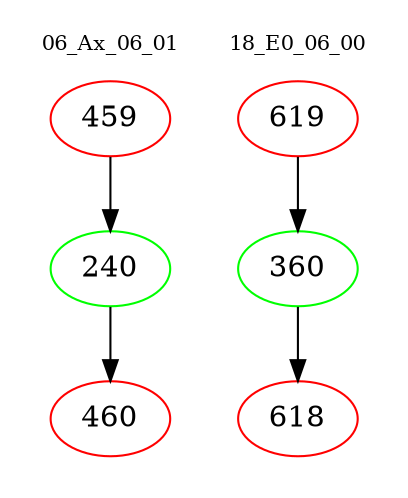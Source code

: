 digraph{
subgraph cluster_0 {
color = white
label = "06_Ax_06_01";
fontsize=10;
T0_459 [label="459", color="red"]
T0_459 -> T0_240 [color="black"]
T0_240 [label="240", color="green"]
T0_240 -> T0_460 [color="black"]
T0_460 [label="460", color="red"]
}
subgraph cluster_1 {
color = white
label = "18_E0_06_00";
fontsize=10;
T1_619 [label="619", color="red"]
T1_619 -> T1_360 [color="black"]
T1_360 [label="360", color="green"]
T1_360 -> T1_618 [color="black"]
T1_618 [label="618", color="red"]
}
}
